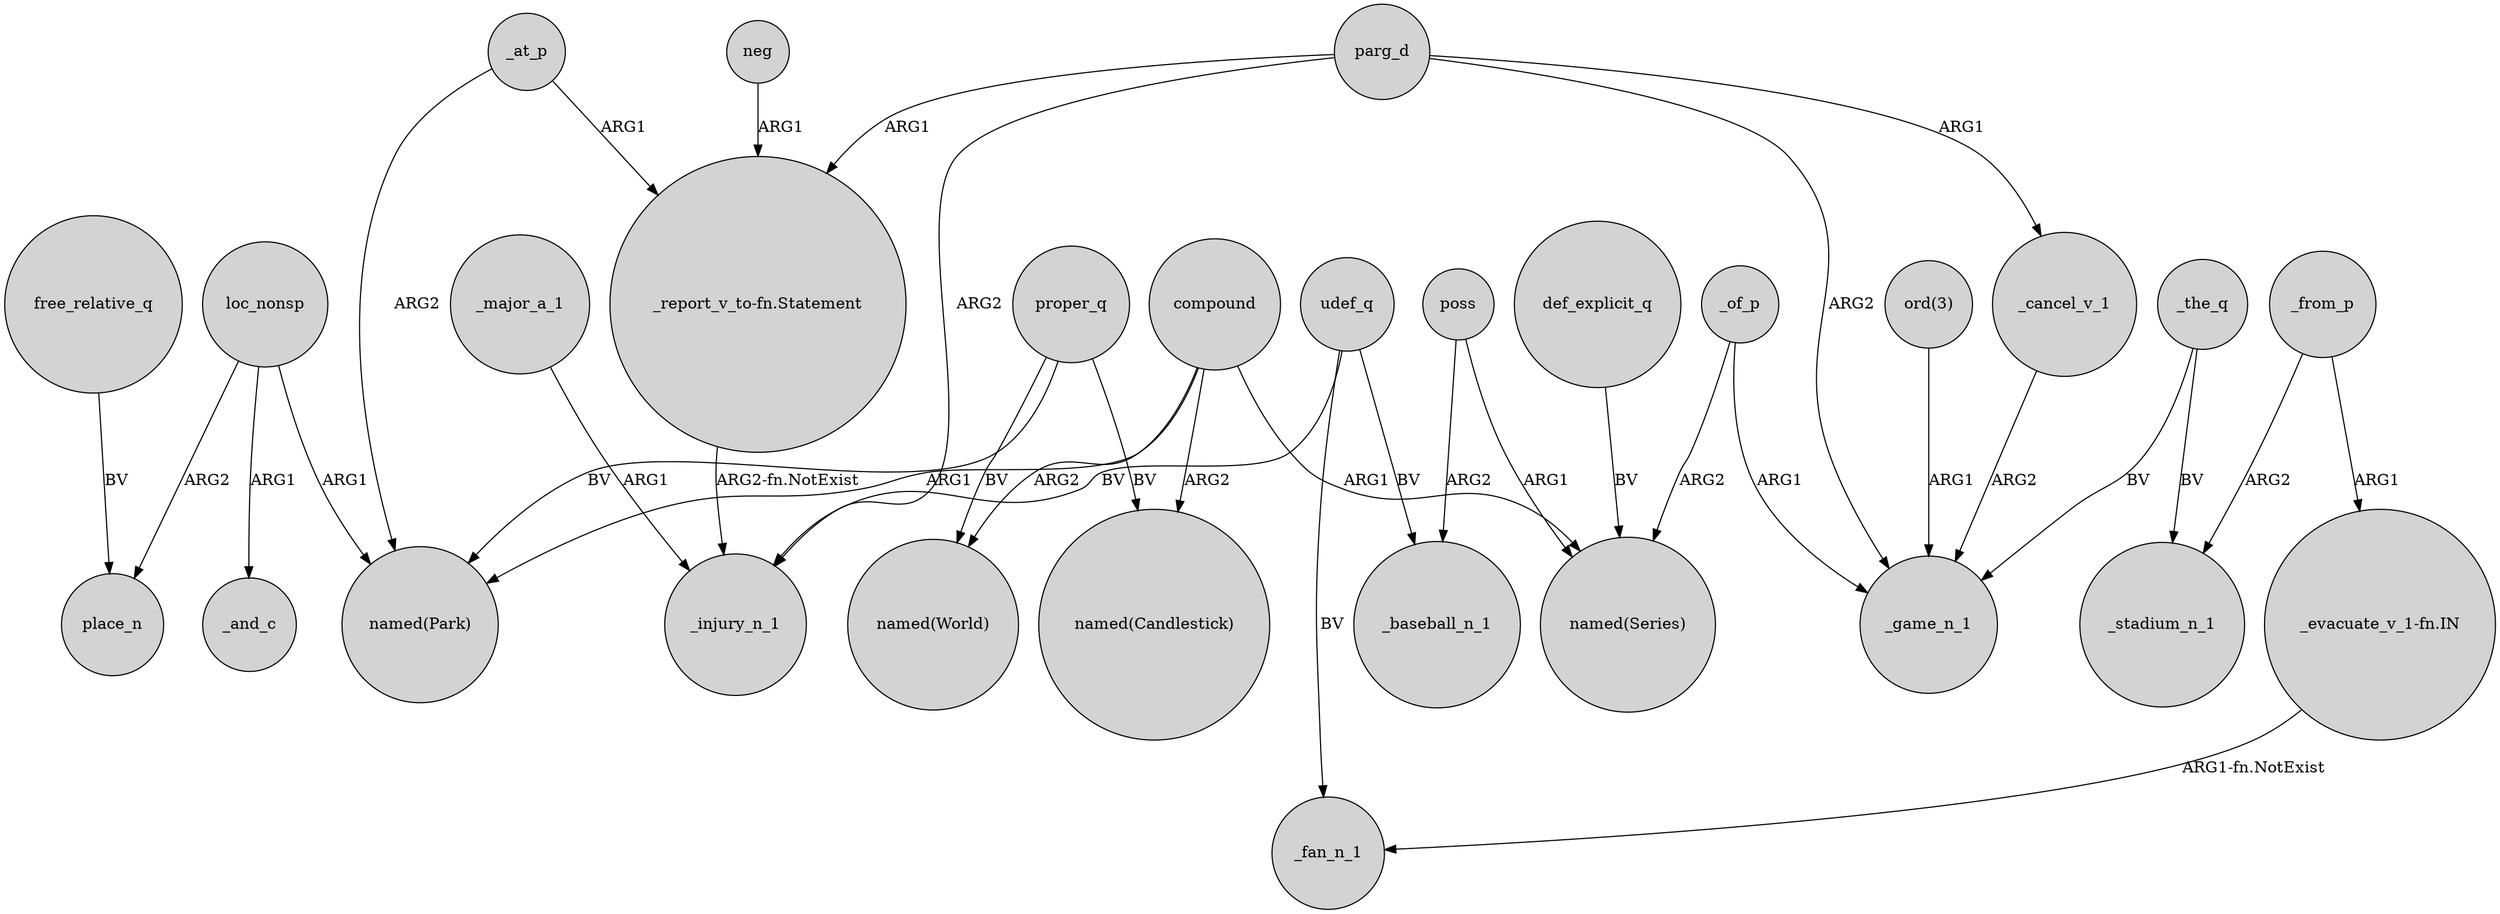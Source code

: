 digraph {
	node [shape=circle style=filled]
	loc_nonsp -> _and_c [label=ARG1]
	def_explicit_q -> "named(Series)" [label=BV]
	neg -> "_report_v_to-fn.Statement" [label=ARG1]
	_cancel_v_1 -> _game_n_1 [label=ARG2]
	"ord(3)" -> _game_n_1 [label=ARG1]
	_at_p -> "named(Park)" [label=ARG2]
	udef_q -> _baseball_n_1 [label=BV]
	udef_q -> _fan_n_1 [label=BV]
	compound -> "named(Series)" [label=ARG1]
	_major_a_1 -> _injury_n_1 [label=ARG1]
	_at_p -> "_report_v_to-fn.Statement" [label=ARG1]
	"_report_v_to-fn.Statement" -> _injury_n_1 [label="ARG2-fn.NotExist"]
	_from_p -> "_evacuate_v_1-fn.IN" [label=ARG1]
	proper_q -> "named(Park)" [label=BV]
	_of_p -> _game_n_1 [label=ARG1]
	poss -> "named(Series)" [label=ARG1]
	udef_q -> _injury_n_1 [label=BV]
	compound -> "named(World)" [label=ARG2]
	proper_q -> "named(Candlestick)" [label=BV]
	proper_q -> "named(World)" [label=BV]
	parg_d -> "_report_v_to-fn.Statement" [label=ARG1]
	_the_q -> _game_n_1 [label=BV]
	loc_nonsp -> place_n [label=ARG2]
	parg_d -> _injury_n_1 [label=ARG2]
	compound -> "named(Park)" [label=ARG1]
	compound -> "named(Candlestick)" [label=ARG2]
	poss -> _baseball_n_1 [label=ARG2]
	_the_q -> _stadium_n_1 [label=BV]
	free_relative_q -> place_n [label=BV]
	_of_p -> "named(Series)" [label=ARG2]
	parg_d -> _game_n_1 [label=ARG2]
	_from_p -> _stadium_n_1 [label=ARG2]
	parg_d -> _cancel_v_1 [label=ARG1]
	loc_nonsp -> "named(Park)" [label=ARG1]
	"_evacuate_v_1-fn.IN" -> _fan_n_1 [label="ARG1-fn.NotExist"]
}
